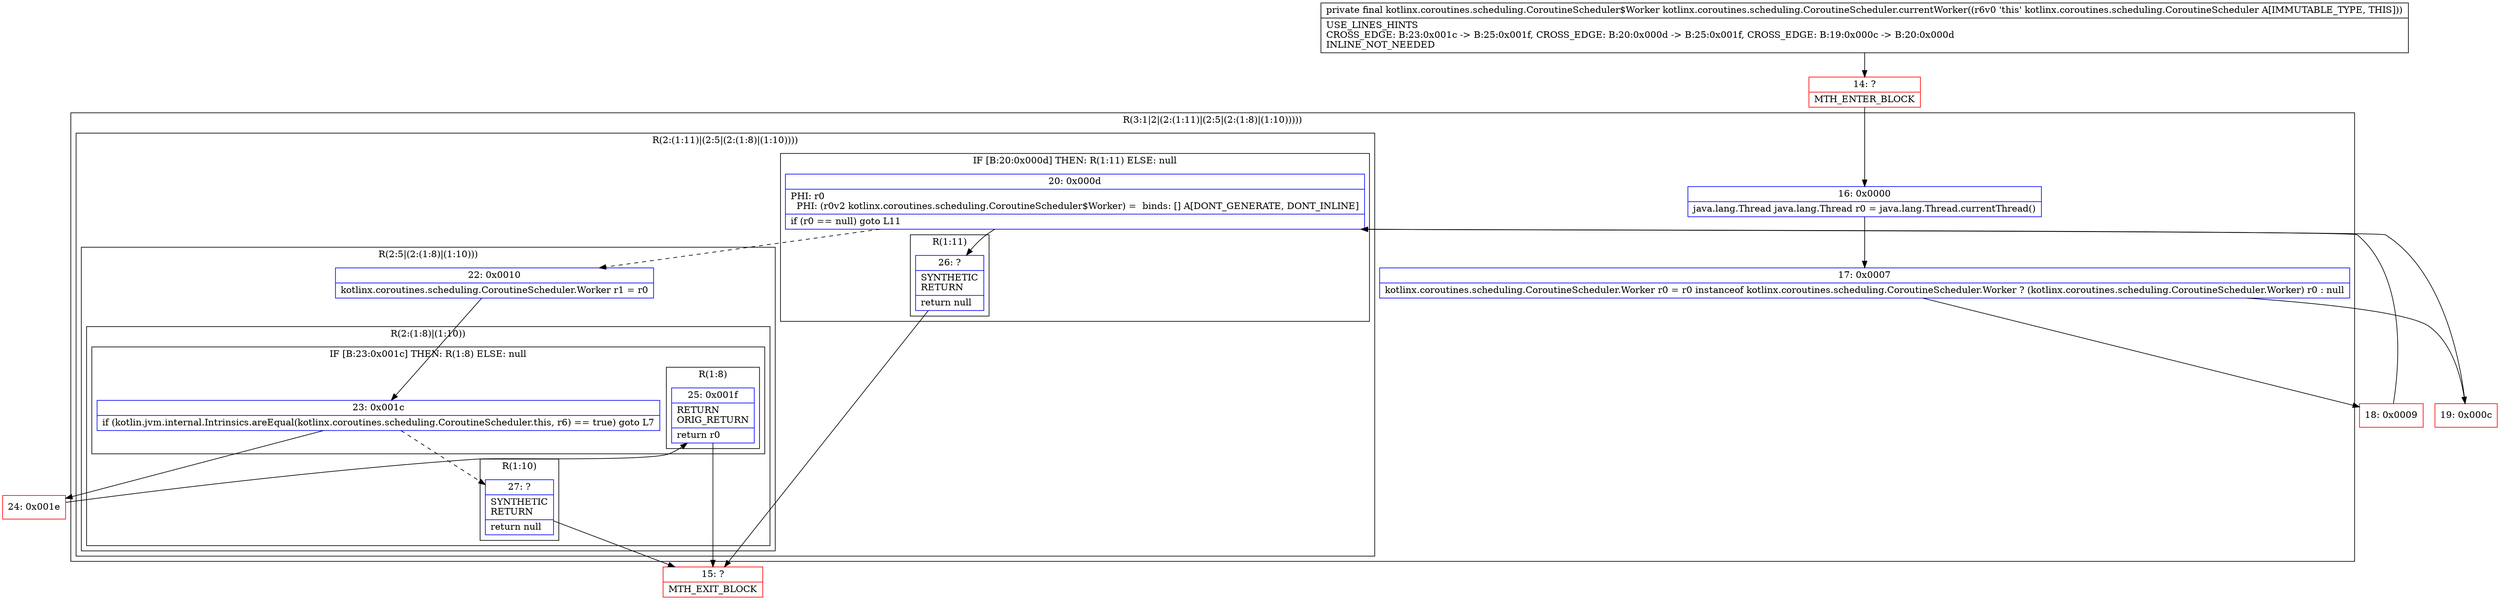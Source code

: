 digraph "CFG forkotlinx.coroutines.scheduling.CoroutineScheduler.currentWorker()Lkotlinx\/coroutines\/scheduling\/CoroutineScheduler$Worker;" {
subgraph cluster_Region_250438623 {
label = "R(3:1|2|(2:(1:11)|(2:5|(2:(1:8)|(1:10)))))";
node [shape=record,color=blue];
Node_16 [shape=record,label="{16\:\ 0x0000|java.lang.Thread java.lang.Thread r0 = java.lang.Thread.currentThread()\l}"];
Node_17 [shape=record,label="{17\:\ 0x0007|kotlinx.coroutines.scheduling.CoroutineScheduler.Worker r0 = r0 instanceof kotlinx.coroutines.scheduling.CoroutineScheduler.Worker ? (kotlinx.coroutines.scheduling.CoroutineScheduler.Worker) r0 : null\l}"];
subgraph cluster_Region_444884689 {
label = "R(2:(1:11)|(2:5|(2:(1:8)|(1:10))))";
node [shape=record,color=blue];
subgraph cluster_IfRegion_254959444 {
label = "IF [B:20:0x000d] THEN: R(1:11) ELSE: null";
node [shape=record,color=blue];
Node_20 [shape=record,label="{20\:\ 0x000d|PHI: r0 \l  PHI: (r0v2 kotlinx.coroutines.scheduling.CoroutineScheduler$Worker) =  binds: [] A[DONT_GENERATE, DONT_INLINE]\l|if (r0 == null) goto L11\l}"];
subgraph cluster_Region_1792841783 {
label = "R(1:11)";
node [shape=record,color=blue];
Node_26 [shape=record,label="{26\:\ ?|SYNTHETIC\lRETURN\l|return null\l}"];
}
}
subgraph cluster_Region_1149638014 {
label = "R(2:5|(2:(1:8)|(1:10)))";
node [shape=record,color=blue];
Node_22 [shape=record,label="{22\:\ 0x0010|kotlinx.coroutines.scheduling.CoroutineScheduler.Worker r1 = r0\l}"];
subgraph cluster_Region_1677133344 {
label = "R(2:(1:8)|(1:10))";
node [shape=record,color=blue];
subgraph cluster_IfRegion_1675781888 {
label = "IF [B:23:0x001c] THEN: R(1:8) ELSE: null";
node [shape=record,color=blue];
Node_23 [shape=record,label="{23\:\ 0x001c|if (kotlin.jvm.internal.Intrinsics.areEqual(kotlinx.coroutines.scheduling.CoroutineScheduler.this, r6) == true) goto L7\l}"];
subgraph cluster_Region_116658074 {
label = "R(1:8)";
node [shape=record,color=blue];
Node_25 [shape=record,label="{25\:\ 0x001f|RETURN\lORIG_RETURN\l|return r0\l}"];
}
}
subgraph cluster_Region_1240805029 {
label = "R(1:10)";
node [shape=record,color=blue];
Node_27 [shape=record,label="{27\:\ ?|SYNTHETIC\lRETURN\l|return null\l}"];
}
}
}
}
}
Node_14 [shape=record,color=red,label="{14\:\ ?|MTH_ENTER_BLOCK\l}"];
Node_18 [shape=record,color=red,label="{18\:\ 0x0009}"];
Node_24 [shape=record,color=red,label="{24\:\ 0x001e}"];
Node_15 [shape=record,color=red,label="{15\:\ ?|MTH_EXIT_BLOCK\l}"];
Node_19 [shape=record,color=red,label="{19\:\ 0x000c}"];
MethodNode[shape=record,label="{private final kotlinx.coroutines.scheduling.CoroutineScheduler$Worker kotlinx.coroutines.scheduling.CoroutineScheduler.currentWorker((r6v0 'this' kotlinx.coroutines.scheduling.CoroutineScheduler A[IMMUTABLE_TYPE, THIS]))  | USE_LINES_HINTS\lCROSS_EDGE: B:23:0x001c \-\> B:25:0x001f, CROSS_EDGE: B:20:0x000d \-\> B:25:0x001f, CROSS_EDGE: B:19:0x000c \-\> B:20:0x000d\lINLINE_NOT_NEEDED\l}"];
MethodNode -> Node_14;Node_16 -> Node_17;
Node_17 -> Node_18;
Node_17 -> Node_19;
Node_20 -> Node_22[style=dashed];
Node_20 -> Node_26;
Node_26 -> Node_15;
Node_22 -> Node_23;
Node_23 -> Node_24;
Node_23 -> Node_27[style=dashed];
Node_25 -> Node_15;
Node_27 -> Node_15;
Node_14 -> Node_16;
Node_18 -> Node_20;
Node_24 -> Node_25;
Node_19 -> Node_20;
}

